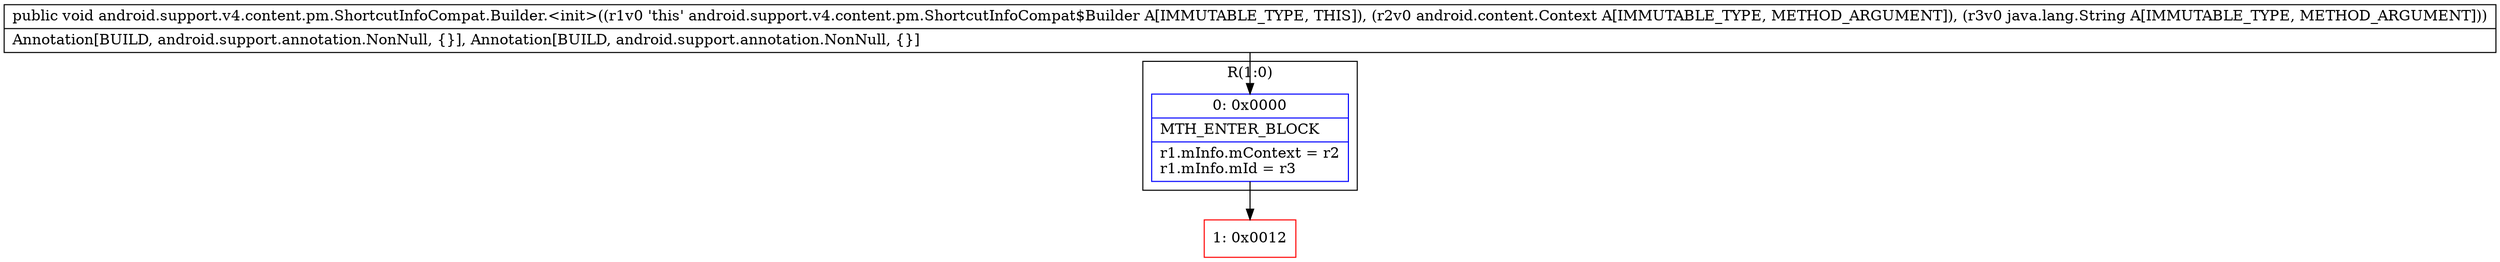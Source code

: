 digraph "CFG forandroid.support.v4.content.pm.ShortcutInfoCompat.Builder.\<init\>(Landroid\/content\/Context;Ljava\/lang\/String;)V" {
subgraph cluster_Region_2099782998 {
label = "R(1:0)";
node [shape=record,color=blue];
Node_0 [shape=record,label="{0\:\ 0x0000|MTH_ENTER_BLOCK\l|r1.mInfo.mContext = r2\lr1.mInfo.mId = r3\l}"];
}
Node_1 [shape=record,color=red,label="{1\:\ 0x0012}"];
MethodNode[shape=record,label="{public void android.support.v4.content.pm.ShortcutInfoCompat.Builder.\<init\>((r1v0 'this' android.support.v4.content.pm.ShortcutInfoCompat$Builder A[IMMUTABLE_TYPE, THIS]), (r2v0 android.content.Context A[IMMUTABLE_TYPE, METHOD_ARGUMENT]), (r3v0 java.lang.String A[IMMUTABLE_TYPE, METHOD_ARGUMENT]))  | Annotation[BUILD, android.support.annotation.NonNull, \{\}], Annotation[BUILD, android.support.annotation.NonNull, \{\}]\l}"];
MethodNode -> Node_0;
Node_0 -> Node_1;
}

